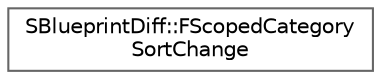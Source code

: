 digraph "Graphical Class Hierarchy"
{
 // INTERACTIVE_SVG=YES
 // LATEX_PDF_SIZE
  bgcolor="transparent";
  edge [fontname=Helvetica,fontsize=10,labelfontname=Helvetica,labelfontsize=10];
  node [fontname=Helvetica,fontsize=10,shape=box,height=0.2,width=0.4];
  rankdir="LR";
  Node0 [id="Node000000",label="SBlueprintDiff::FScopedCategory\lSortChange",height=0.2,width=0.4,color="grey40", fillcolor="white", style="filled",URL="$d0/d90/classSBlueprintDiff_1_1FScopedCategorySortChange.html",tooltip="To make diffing more accurate and friendly, UBlueprint::CategorySorting gets modified."];
}
